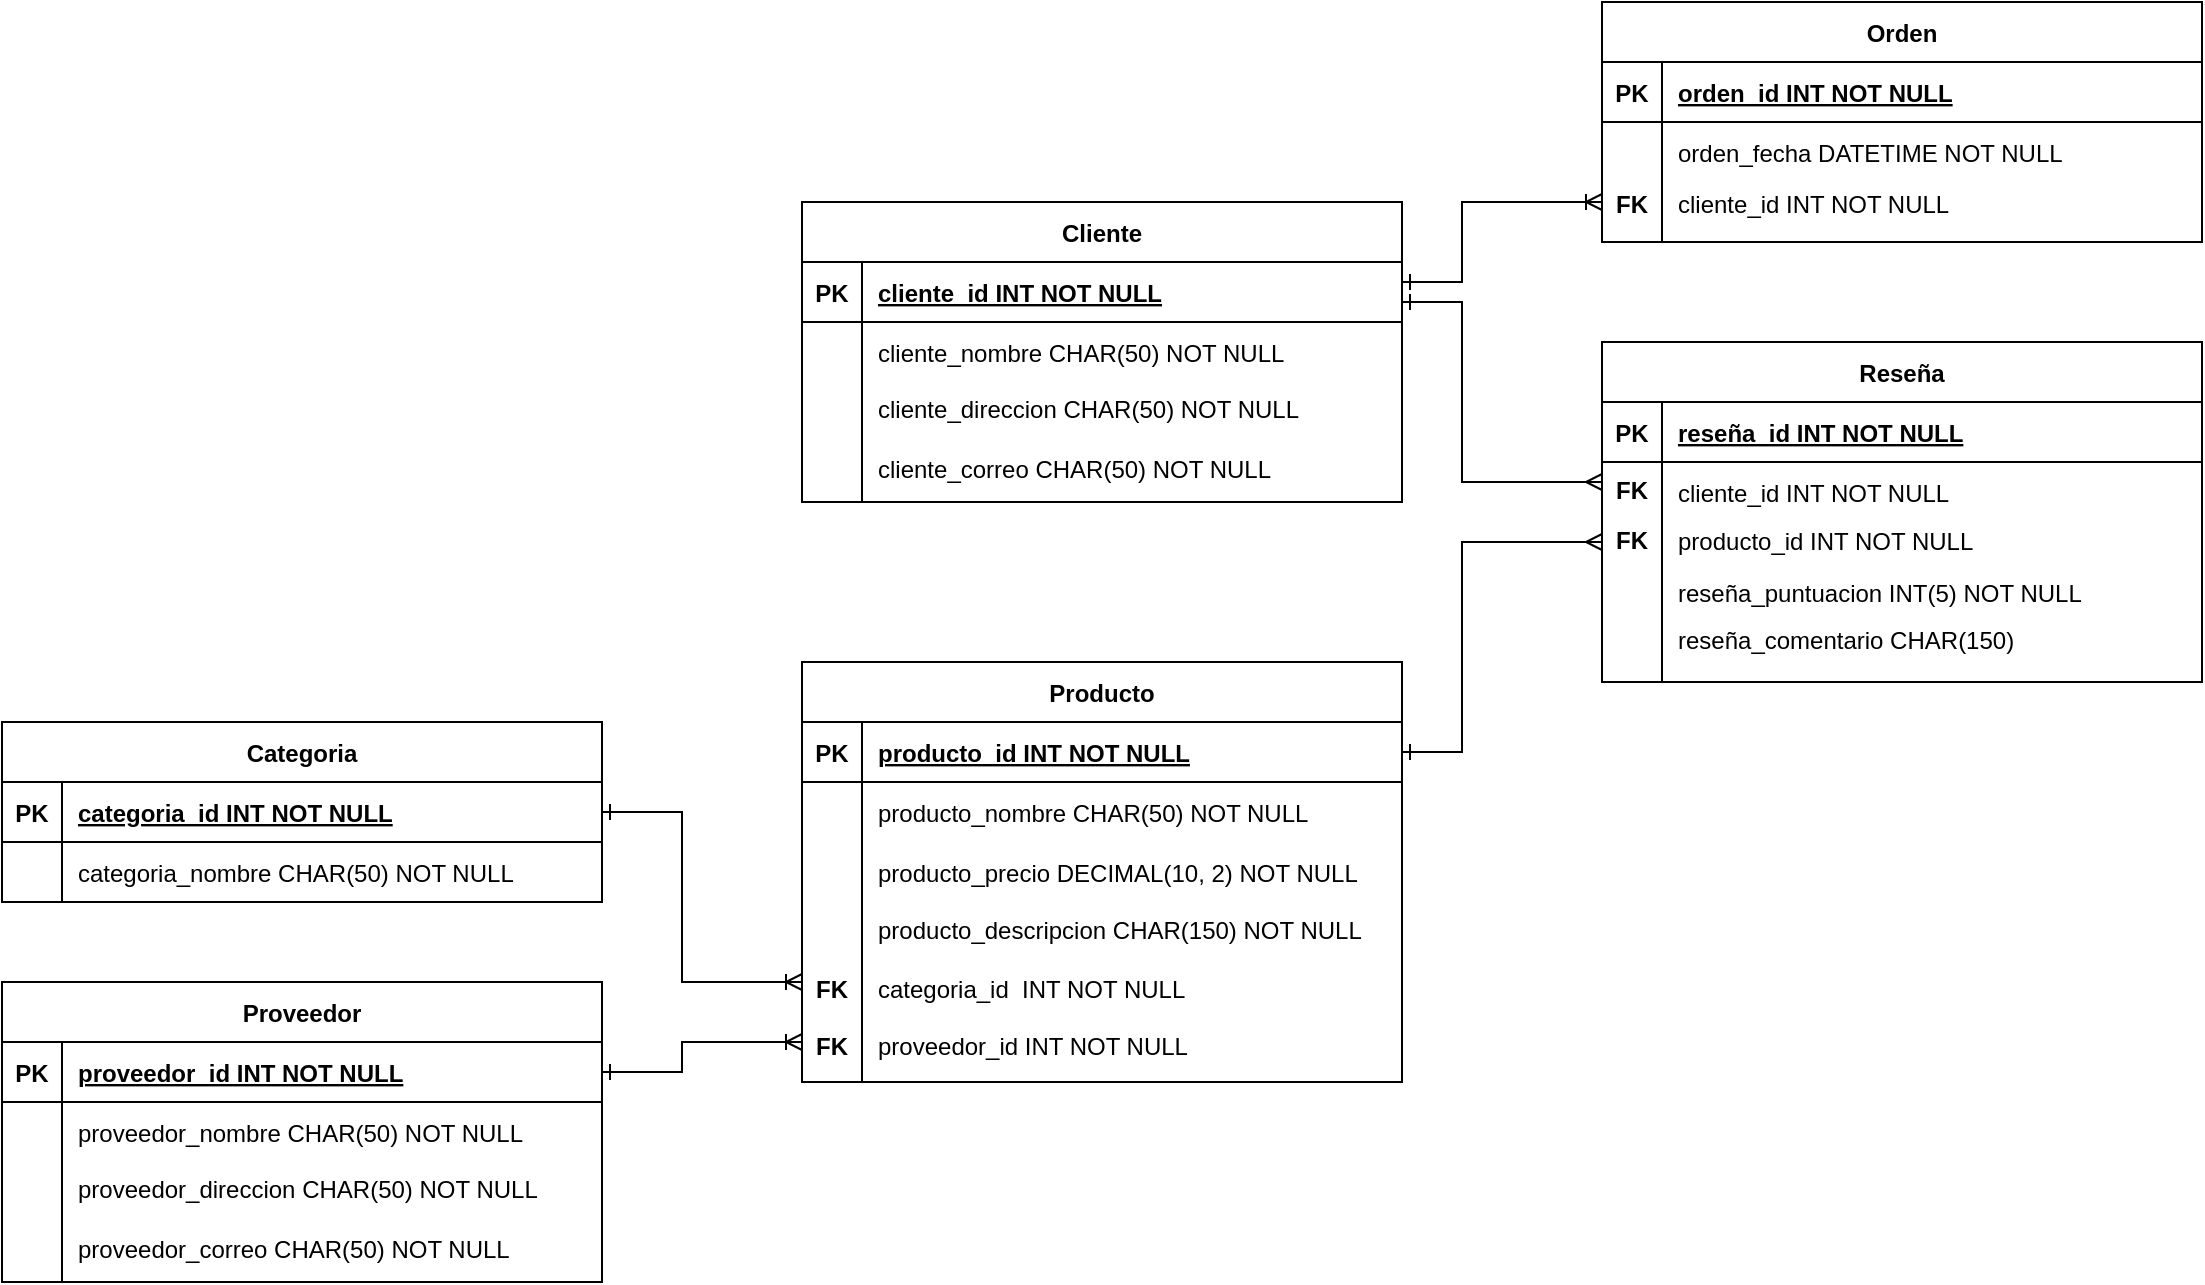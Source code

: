 <mxfile version="21.7.0" type="github">
  <diagram id="R2lEEEUBdFMjLlhIrx00" name="Page-1">
    <mxGraphModel dx="2097" dy="685" grid="1" gridSize="10" guides="1" tooltips="1" connect="1" arrows="1" fold="1" page="1" pageScale="1" pageWidth="850" pageHeight="1100" math="0" shadow="0" extFonts="Permanent Marker^https://fonts.googleapis.com/css?family=Permanent+Marker">
      <root>
        <mxCell id="0" />
        <mxCell id="1" parent="0" />
        <mxCell id="cHrUYpBulNLSOT23cqGJ-13" value="" style="group" vertex="1" connectable="0" parent="1">
          <mxGeometry x="70" y="180" width="300" height="150" as="geometry" />
        </mxCell>
        <mxCell id="C-vyLk0tnHw3VtMMgP7b-23" value="Cliente" style="shape=table;startSize=30;container=1;collapsible=1;childLayout=tableLayout;fixedRows=1;rowLines=0;fontStyle=1;align=center;resizeLast=1;" parent="cHrUYpBulNLSOT23cqGJ-13" vertex="1">
          <mxGeometry width="300" height="150" as="geometry">
            <mxRectangle x="120" y="120" width="80" height="30" as="alternateBounds" />
          </mxGeometry>
        </mxCell>
        <mxCell id="C-vyLk0tnHw3VtMMgP7b-24" value="" style="shape=partialRectangle;collapsible=0;dropTarget=0;pointerEvents=0;fillColor=none;points=[[0,0.5],[1,0.5]];portConstraint=eastwest;top=0;left=0;right=0;bottom=1;" parent="C-vyLk0tnHw3VtMMgP7b-23" vertex="1">
          <mxGeometry y="30" width="300" height="30" as="geometry" />
        </mxCell>
        <mxCell id="C-vyLk0tnHw3VtMMgP7b-25" value="PK" style="shape=partialRectangle;overflow=hidden;connectable=0;fillColor=none;top=0;left=0;bottom=0;right=0;fontStyle=1;" parent="C-vyLk0tnHw3VtMMgP7b-24" vertex="1">
          <mxGeometry width="30" height="30" as="geometry">
            <mxRectangle width="30" height="30" as="alternateBounds" />
          </mxGeometry>
        </mxCell>
        <mxCell id="C-vyLk0tnHw3VtMMgP7b-26" value="cliente_id INT NOT NULL " style="shape=partialRectangle;overflow=hidden;connectable=0;fillColor=none;top=0;left=0;bottom=0;right=0;align=left;spacingLeft=6;fontStyle=5;" parent="C-vyLk0tnHw3VtMMgP7b-24" vertex="1">
          <mxGeometry x="30" width="270" height="30" as="geometry">
            <mxRectangle width="270" height="30" as="alternateBounds" />
          </mxGeometry>
        </mxCell>
        <mxCell id="C-vyLk0tnHw3VtMMgP7b-27" value="" style="shape=partialRectangle;collapsible=0;dropTarget=0;pointerEvents=0;fillColor=none;points=[[0,0.5],[1,0.5]];portConstraint=eastwest;top=0;left=0;right=0;bottom=0;" parent="C-vyLk0tnHw3VtMMgP7b-23" vertex="1">
          <mxGeometry y="60" width="300" height="30" as="geometry" />
        </mxCell>
        <mxCell id="C-vyLk0tnHw3VtMMgP7b-28" value="" style="shape=partialRectangle;overflow=hidden;connectable=0;fillColor=none;top=0;left=0;bottom=0;right=0;" parent="C-vyLk0tnHw3VtMMgP7b-27" vertex="1">
          <mxGeometry width="30" height="30" as="geometry">
            <mxRectangle width="30" height="30" as="alternateBounds" />
          </mxGeometry>
        </mxCell>
        <mxCell id="C-vyLk0tnHw3VtMMgP7b-29" value="cliente_nombre CHAR(50) NOT NULL" style="shape=partialRectangle;overflow=hidden;connectable=0;fillColor=none;top=0;left=0;bottom=0;right=0;align=left;spacingLeft=6;container=1;" parent="C-vyLk0tnHw3VtMMgP7b-27" vertex="1">
          <mxGeometry x="30" width="270" height="30" as="geometry">
            <mxRectangle width="270" height="30" as="alternateBounds" />
          </mxGeometry>
        </mxCell>
        <mxCell id="cHrUYpBulNLSOT23cqGJ-4" style="shape=partialRectangle;collapsible=0;dropTarget=0;pointerEvents=0;fillColor=none;points=[[0,0.5],[1,0.5]];portConstraint=eastwest;top=0;left=0;right=0;bottom=0;" vertex="1" parent="C-vyLk0tnHw3VtMMgP7b-23">
          <mxGeometry y="90" width="300" height="30" as="geometry" />
        </mxCell>
        <mxCell id="cHrUYpBulNLSOT23cqGJ-5" style="shape=partialRectangle;overflow=hidden;connectable=0;fillColor=none;top=0;left=0;bottom=0;right=0;" vertex="1" parent="cHrUYpBulNLSOT23cqGJ-4">
          <mxGeometry width="30" height="30" as="geometry">
            <mxRectangle width="30" height="30" as="alternateBounds" />
          </mxGeometry>
        </mxCell>
        <mxCell id="cHrUYpBulNLSOT23cqGJ-6" style="shape=partialRectangle;overflow=hidden;connectable=0;fillColor=none;top=0;left=0;bottom=0;right=0;align=left;spacingLeft=6;" vertex="1" parent="cHrUYpBulNLSOT23cqGJ-4">
          <mxGeometry x="30" width="270" height="30" as="geometry">
            <mxRectangle width="270" height="30" as="alternateBounds" />
          </mxGeometry>
        </mxCell>
        <mxCell id="cHrUYpBulNLSOT23cqGJ-7" style="shape=partialRectangle;collapsible=0;dropTarget=0;pointerEvents=0;fillColor=none;points=[[0,0.5],[1,0.5]];portConstraint=eastwest;top=0;left=0;right=0;bottom=0;" vertex="1" parent="C-vyLk0tnHw3VtMMgP7b-23">
          <mxGeometry y="120" width="300" height="30" as="geometry" />
        </mxCell>
        <mxCell id="cHrUYpBulNLSOT23cqGJ-8" style="shape=partialRectangle;overflow=hidden;connectable=0;fillColor=none;top=0;left=0;bottom=0;right=0;" vertex="1" parent="cHrUYpBulNLSOT23cqGJ-7">
          <mxGeometry width="30" height="30" as="geometry">
            <mxRectangle width="30" height="30" as="alternateBounds" />
          </mxGeometry>
        </mxCell>
        <mxCell id="cHrUYpBulNLSOT23cqGJ-9" style="shape=partialRectangle;overflow=hidden;connectable=0;fillColor=none;top=0;left=0;bottom=0;right=0;align=left;spacingLeft=6;" vertex="1" parent="cHrUYpBulNLSOT23cqGJ-7">
          <mxGeometry x="30" width="270" height="30" as="geometry">
            <mxRectangle width="270" height="30" as="alternateBounds" />
          </mxGeometry>
        </mxCell>
        <mxCell id="cHrUYpBulNLSOT23cqGJ-1" value="cliente_direccion CHAR(50) NOT NULL" style="shape=partialRectangle;overflow=hidden;connectable=1;fillColor=none;top=0;left=0;bottom=0;right=0;align=left;spacingLeft=6;movable=1;resizable=1;rotatable=1;deletable=1;editable=1;locked=0;container=1;" vertex="1" parent="cHrUYpBulNLSOT23cqGJ-13">
          <mxGeometry x="30" y="90.002" width="270" height="26.471" as="geometry">
            <mxRectangle width="220" height="30" as="alternateBounds" />
          </mxGeometry>
        </mxCell>
        <mxCell id="cHrUYpBulNLSOT23cqGJ-2" value="cliente_correo CHAR(50) NOT NULL" style="shape=partialRectangle;overflow=hidden;connectable=0;fillColor=none;top=0;left=0;bottom=0;right=0;align=left;spacingLeft=6;container=1;" vertex="1" parent="cHrUYpBulNLSOT23cqGJ-13">
          <mxGeometry x="30" y="120.002" width="270" height="26.471" as="geometry">
            <mxRectangle width="220" height="30" as="alternateBounds" />
          </mxGeometry>
        </mxCell>
        <mxCell id="cHrUYpBulNLSOT23cqGJ-119" style="edgeStyle=orthogonalEdgeStyle;rounded=0;orthogonalLoop=1;jettySize=auto;html=1;endArrow=ERoneToMany;endFill=0;startArrow=ERone;startFill=0;" edge="1" parent="cHrUYpBulNLSOT23cqGJ-13" source="C-vyLk0tnHw3VtMMgP7b-24">
          <mxGeometry relative="1" as="geometry">
            <mxPoint x="400" as="targetPoint" />
            <Array as="points">
              <mxPoint x="330" y="40" />
              <mxPoint x="330" />
            </Array>
          </mxGeometry>
        </mxCell>
        <mxCell id="cHrUYpBulNLSOT23cqGJ-123" style="edgeStyle=orthogonalEdgeStyle;rounded=0;orthogonalLoop=1;jettySize=auto;html=1;endArrow=ERmany;endFill=0;startArrow=ERone;startFill=0;" edge="1" parent="cHrUYpBulNLSOT23cqGJ-13" source="C-vyLk0tnHw3VtMMgP7b-24">
          <mxGeometry relative="1" as="geometry">
            <mxPoint x="400" y="140" as="targetPoint" />
            <Array as="points">
              <mxPoint x="330" y="50" />
              <mxPoint x="330" y="140" />
              <mxPoint x="400" y="140" />
            </Array>
          </mxGeometry>
        </mxCell>
        <mxCell id="cHrUYpBulNLSOT23cqGJ-14" value="" style="group" vertex="1" connectable="0" parent="1">
          <mxGeometry x="70" y="410" width="300" height="210" as="geometry" />
        </mxCell>
        <mxCell id="cHrUYpBulNLSOT23cqGJ-15" value="Producto" style="shape=table;startSize=30;container=1;collapsible=1;childLayout=tableLayout;fixedRows=1;rowLines=0;fontStyle=1;align=center;resizeLast=1;" vertex="1" parent="cHrUYpBulNLSOT23cqGJ-14">
          <mxGeometry width="300" height="210" as="geometry">
            <mxRectangle x="120" y="120" width="80" height="30" as="alternateBounds" />
          </mxGeometry>
        </mxCell>
        <mxCell id="cHrUYpBulNLSOT23cqGJ-16" value="" style="shape=partialRectangle;collapsible=0;dropTarget=0;pointerEvents=0;fillColor=none;points=[[0,0.5],[1,0.5]];portConstraint=eastwest;top=0;left=0;right=0;bottom=1;" vertex="1" parent="cHrUYpBulNLSOT23cqGJ-15">
          <mxGeometry y="30" width="300" height="30" as="geometry" />
        </mxCell>
        <mxCell id="cHrUYpBulNLSOT23cqGJ-17" value="PK" style="shape=partialRectangle;overflow=hidden;connectable=0;fillColor=none;top=0;left=0;bottom=0;right=0;fontStyle=1;" vertex="1" parent="cHrUYpBulNLSOT23cqGJ-16">
          <mxGeometry width="30" height="30" as="geometry">
            <mxRectangle width="30" height="30" as="alternateBounds" />
          </mxGeometry>
        </mxCell>
        <mxCell id="cHrUYpBulNLSOT23cqGJ-18" value="producto_id INT NOT NULL " style="shape=partialRectangle;overflow=hidden;connectable=0;fillColor=none;top=0;left=0;bottom=0;right=0;align=left;spacingLeft=6;fontStyle=5;" vertex="1" parent="cHrUYpBulNLSOT23cqGJ-16">
          <mxGeometry x="30" width="270" height="30" as="geometry">
            <mxRectangle width="270" height="30" as="alternateBounds" />
          </mxGeometry>
        </mxCell>
        <mxCell id="cHrUYpBulNLSOT23cqGJ-19" value="" style="shape=partialRectangle;collapsible=0;dropTarget=0;pointerEvents=0;fillColor=none;points=[[0,0.5],[1,0.5]];portConstraint=eastwest;top=0;left=0;right=0;bottom=0;" vertex="1" parent="cHrUYpBulNLSOT23cqGJ-15">
          <mxGeometry y="60" width="300" height="30" as="geometry" />
        </mxCell>
        <mxCell id="cHrUYpBulNLSOT23cqGJ-20" value="" style="shape=partialRectangle;overflow=hidden;connectable=0;fillColor=none;top=0;left=0;bottom=0;right=0;" vertex="1" parent="cHrUYpBulNLSOT23cqGJ-19">
          <mxGeometry width="30" height="30" as="geometry">
            <mxRectangle width="30" height="30" as="alternateBounds" />
          </mxGeometry>
        </mxCell>
        <mxCell id="cHrUYpBulNLSOT23cqGJ-21" value="producto_nombre CHAR(50) NOT NULL" style="shape=partialRectangle;overflow=hidden;connectable=0;fillColor=none;top=0;left=0;bottom=0;right=0;align=left;spacingLeft=6;container=1;" vertex="1" parent="cHrUYpBulNLSOT23cqGJ-19">
          <mxGeometry x="30" width="270" height="30" as="geometry">
            <mxRectangle width="270" height="30" as="alternateBounds" />
          </mxGeometry>
        </mxCell>
        <mxCell id="cHrUYpBulNLSOT23cqGJ-22" style="shape=partialRectangle;collapsible=0;dropTarget=0;pointerEvents=0;fillColor=none;points=[[0,0.5],[1,0.5]];portConstraint=eastwest;top=0;left=0;right=0;bottom=0;" vertex="1" parent="cHrUYpBulNLSOT23cqGJ-15">
          <mxGeometry y="90" width="300" height="30" as="geometry" />
        </mxCell>
        <mxCell id="cHrUYpBulNLSOT23cqGJ-23" style="shape=partialRectangle;overflow=hidden;connectable=0;fillColor=none;top=0;left=0;bottom=0;right=0;" vertex="1" parent="cHrUYpBulNLSOT23cqGJ-22">
          <mxGeometry width="30" height="30" as="geometry">
            <mxRectangle width="30" height="30" as="alternateBounds" />
          </mxGeometry>
        </mxCell>
        <mxCell id="cHrUYpBulNLSOT23cqGJ-24" style="shape=partialRectangle;overflow=hidden;connectable=0;fillColor=none;top=0;left=0;bottom=0;right=0;align=left;spacingLeft=6;" vertex="1" parent="cHrUYpBulNLSOT23cqGJ-22">
          <mxGeometry x="30" width="270" height="30" as="geometry">
            <mxRectangle width="270" height="30" as="alternateBounds" />
          </mxGeometry>
        </mxCell>
        <mxCell id="cHrUYpBulNLSOT23cqGJ-25" style="shape=partialRectangle;collapsible=0;dropTarget=0;pointerEvents=0;fillColor=none;points=[[0,0.5],[1,0.5]];portConstraint=eastwest;top=0;left=0;right=0;bottom=0;" vertex="1" parent="cHrUYpBulNLSOT23cqGJ-15">
          <mxGeometry y="120" width="300" height="30" as="geometry" />
        </mxCell>
        <mxCell id="cHrUYpBulNLSOT23cqGJ-26" style="shape=partialRectangle;overflow=hidden;connectable=0;fillColor=none;top=0;left=0;bottom=0;right=0;" vertex="1" parent="cHrUYpBulNLSOT23cqGJ-25">
          <mxGeometry width="30" height="30" as="geometry">
            <mxRectangle width="30" height="30" as="alternateBounds" />
          </mxGeometry>
        </mxCell>
        <mxCell id="cHrUYpBulNLSOT23cqGJ-27" style="shape=partialRectangle;overflow=hidden;connectable=0;fillColor=none;top=0;left=0;bottom=0;right=0;align=left;spacingLeft=6;" vertex="1" parent="cHrUYpBulNLSOT23cqGJ-25">
          <mxGeometry x="30" width="270" height="30" as="geometry">
            <mxRectangle width="270" height="30" as="alternateBounds" />
          </mxGeometry>
        </mxCell>
        <mxCell id="cHrUYpBulNLSOT23cqGJ-28" style="shape=partialRectangle;collapsible=0;dropTarget=0;pointerEvents=0;fillColor=none;points=[[0,0.5],[1,0.5]];portConstraint=eastwest;top=0;left=0;right=0;bottom=0;" vertex="1" parent="cHrUYpBulNLSOT23cqGJ-15">
          <mxGeometry y="150" width="300" height="20" as="geometry" />
        </mxCell>
        <mxCell id="cHrUYpBulNLSOT23cqGJ-29" value="" style="shape=partialRectangle;overflow=hidden;connectable=0;fillColor=none;top=0;left=0;bottom=0;right=0;" vertex="1" parent="cHrUYpBulNLSOT23cqGJ-28">
          <mxGeometry width="30" height="20" as="geometry">
            <mxRectangle width="30" height="20" as="alternateBounds" />
          </mxGeometry>
        </mxCell>
        <mxCell id="cHrUYpBulNLSOT23cqGJ-30" value="" style="shape=partialRectangle;overflow=hidden;connectable=0;fillColor=none;top=0;left=0;bottom=0;right=0;align=left;spacingLeft=6;" vertex="1" parent="cHrUYpBulNLSOT23cqGJ-28">
          <mxGeometry x="30" width="270" height="20" as="geometry">
            <mxRectangle width="270" height="20" as="alternateBounds" />
          </mxGeometry>
        </mxCell>
        <mxCell id="cHrUYpBulNLSOT23cqGJ-33" style="shape=partialRectangle;collapsible=0;dropTarget=0;pointerEvents=0;fillColor=none;points=[[0,0.5],[1,0.5]];portConstraint=eastwest;top=0;left=0;right=0;bottom=0;" vertex="1" parent="cHrUYpBulNLSOT23cqGJ-15">
          <mxGeometry y="170" width="300" height="20" as="geometry" />
        </mxCell>
        <mxCell id="cHrUYpBulNLSOT23cqGJ-34" style="shape=partialRectangle;overflow=hidden;connectable=0;fillColor=none;top=0;left=0;bottom=0;right=0;" vertex="1" parent="cHrUYpBulNLSOT23cqGJ-33">
          <mxGeometry width="30" height="20" as="geometry">
            <mxRectangle width="30" height="20" as="alternateBounds" />
          </mxGeometry>
        </mxCell>
        <mxCell id="cHrUYpBulNLSOT23cqGJ-35" style="shape=partialRectangle;overflow=hidden;connectable=0;fillColor=none;top=0;left=0;bottom=0;right=0;align=left;spacingLeft=6;" vertex="1" parent="cHrUYpBulNLSOT23cqGJ-33">
          <mxGeometry x="30" width="270" height="20" as="geometry">
            <mxRectangle width="270" height="20" as="alternateBounds" />
          </mxGeometry>
        </mxCell>
        <mxCell id="cHrUYpBulNLSOT23cqGJ-37" style="shape=partialRectangle;collapsible=0;dropTarget=0;pointerEvents=0;fillColor=none;points=[[0,0.5],[1,0.5]];portConstraint=eastwest;top=0;left=0;right=0;bottom=0;" vertex="1" parent="cHrUYpBulNLSOT23cqGJ-15">
          <mxGeometry y="190" width="300" height="20" as="geometry" />
        </mxCell>
        <mxCell id="cHrUYpBulNLSOT23cqGJ-38" style="shape=partialRectangle;overflow=hidden;connectable=0;fillColor=none;top=0;left=0;bottom=0;right=0;" vertex="1" parent="cHrUYpBulNLSOT23cqGJ-37">
          <mxGeometry width="30" height="20" as="geometry">
            <mxRectangle width="30" height="20" as="alternateBounds" />
          </mxGeometry>
        </mxCell>
        <mxCell id="cHrUYpBulNLSOT23cqGJ-39" style="shape=partialRectangle;overflow=hidden;connectable=0;fillColor=none;top=0;left=0;bottom=0;right=0;align=left;spacingLeft=6;" vertex="1" parent="cHrUYpBulNLSOT23cqGJ-37">
          <mxGeometry x="30" width="270" height="20" as="geometry">
            <mxRectangle width="270" height="20" as="alternateBounds" />
          </mxGeometry>
        </mxCell>
        <mxCell id="cHrUYpBulNLSOT23cqGJ-31" value="producto_precio DECIMAL(10, 2) NOT NULL" style="shape=partialRectangle;overflow=hidden;connectable=1;fillColor=none;top=0;left=0;bottom=0;right=0;align=left;spacingLeft=6;movable=1;resizable=1;rotatable=1;deletable=1;editable=1;locked=0;container=1;" vertex="1" parent="cHrUYpBulNLSOT23cqGJ-14">
          <mxGeometry x="30" y="90.679" width="270" height="28.636" as="geometry">
            <mxRectangle width="220" height="30" as="alternateBounds" />
          </mxGeometry>
        </mxCell>
        <mxCell id="cHrUYpBulNLSOT23cqGJ-32" value="producto_descripcion CHAR(150) NOT NULL" style="shape=partialRectangle;overflow=hidden;connectable=0;fillColor=none;top=0;left=0;bottom=0;right=0;align=left;spacingLeft=6;container=1;" vertex="1" parent="cHrUYpBulNLSOT23cqGJ-14">
          <mxGeometry x="30" y="119.315" width="270" height="28.636" as="geometry">
            <mxRectangle width="220" height="30" as="alternateBounds" />
          </mxGeometry>
        </mxCell>
        <mxCell id="cHrUYpBulNLSOT23cqGJ-40" value="proveedor_id INT NOT NULL" style="shape=partialRectangle;overflow=hidden;connectable=0;fillColor=none;top=0;left=0;bottom=0;right=0;align=left;spacingLeft=6;container=1;" vertex="1" parent="cHrUYpBulNLSOT23cqGJ-14">
          <mxGeometry x="30" y="177.95" width="270" height="26.82" as="geometry">
            <mxRectangle width="220" height="30" as="alternateBounds" />
          </mxGeometry>
        </mxCell>
        <mxCell id="cHrUYpBulNLSOT23cqGJ-36" value="categoria_id  INT NOT NULL" style="shape=partialRectangle;overflow=hidden;connectable=0;fillColor=none;top=0;left=0;bottom=0;right=0;align=left;spacingLeft=6;container=1;" vertex="1" parent="cHrUYpBulNLSOT23cqGJ-14">
          <mxGeometry x="30" y="147.95" width="270" height="30" as="geometry">
            <mxRectangle width="220" height="30" as="alternateBounds" />
          </mxGeometry>
        </mxCell>
        <mxCell id="cHrUYpBulNLSOT23cqGJ-41" value="FK" style="shape=partialRectangle;overflow=hidden;connectable=0;fillColor=none;top=0;left=0;bottom=0;right=0;fontStyle=1;" vertex="1" parent="cHrUYpBulNLSOT23cqGJ-14">
          <mxGeometry y="147.95" width="30" height="30" as="geometry">
            <mxRectangle width="30" height="30" as="alternateBounds" />
          </mxGeometry>
        </mxCell>
        <mxCell id="cHrUYpBulNLSOT23cqGJ-42" value="FK" style="shape=partialRectangle;overflow=hidden;connectable=0;fillColor=none;top=0;left=0;bottom=0;right=0;fontStyle=1;" vertex="1" parent="cHrUYpBulNLSOT23cqGJ-14">
          <mxGeometry y="173.98" width="30" height="34.77" as="geometry">
            <mxRectangle width="30" height="30" as="alternateBounds" />
          </mxGeometry>
        </mxCell>
        <mxCell id="cHrUYpBulNLSOT23cqGJ-125" style="edgeStyle=orthogonalEdgeStyle;rounded=0;orthogonalLoop=1;jettySize=auto;html=1;endArrow=ERmany;endFill=0;startArrow=ERone;startFill=0;" edge="1" parent="cHrUYpBulNLSOT23cqGJ-14" source="cHrUYpBulNLSOT23cqGJ-16">
          <mxGeometry relative="1" as="geometry">
            <mxPoint x="400" y="-60" as="targetPoint" />
            <Array as="points">
              <mxPoint x="330" y="45" />
              <mxPoint x="330" y="-60" />
            </Array>
          </mxGeometry>
        </mxCell>
        <mxCell id="cHrUYpBulNLSOT23cqGJ-43" value="" style="group" vertex="1" connectable="0" parent="1">
          <mxGeometry x="470" y="80" width="300" height="120" as="geometry" />
        </mxCell>
        <mxCell id="cHrUYpBulNLSOT23cqGJ-44" value="Orden" style="shape=table;startSize=30;container=1;collapsible=1;childLayout=tableLayout;fixedRows=1;rowLines=0;fontStyle=1;align=center;resizeLast=1;" vertex="1" parent="cHrUYpBulNLSOT23cqGJ-43">
          <mxGeometry width="300" height="120" as="geometry">
            <mxRectangle x="120" y="120" width="80" height="30" as="alternateBounds" />
          </mxGeometry>
        </mxCell>
        <mxCell id="cHrUYpBulNLSOT23cqGJ-45" value="" style="shape=partialRectangle;collapsible=0;dropTarget=0;pointerEvents=0;fillColor=none;points=[[0,0.5],[1,0.5]];portConstraint=eastwest;top=0;left=0;right=0;bottom=1;" vertex="1" parent="cHrUYpBulNLSOT23cqGJ-44">
          <mxGeometry y="30" width="300" height="30" as="geometry" />
        </mxCell>
        <mxCell id="cHrUYpBulNLSOT23cqGJ-46" value="PK" style="shape=partialRectangle;overflow=hidden;connectable=0;fillColor=none;top=0;left=0;bottom=0;right=0;fontStyle=1;" vertex="1" parent="cHrUYpBulNLSOT23cqGJ-45">
          <mxGeometry width="30" height="30" as="geometry">
            <mxRectangle width="30" height="30" as="alternateBounds" />
          </mxGeometry>
        </mxCell>
        <mxCell id="cHrUYpBulNLSOT23cqGJ-47" value="orden_id INT NOT NULL " style="shape=partialRectangle;overflow=hidden;connectable=0;fillColor=none;top=0;left=0;bottom=0;right=0;align=left;spacingLeft=6;fontStyle=5;" vertex="1" parent="cHrUYpBulNLSOT23cqGJ-45">
          <mxGeometry x="30" width="270" height="30" as="geometry">
            <mxRectangle width="270" height="30" as="alternateBounds" />
          </mxGeometry>
        </mxCell>
        <mxCell id="cHrUYpBulNLSOT23cqGJ-48" value="" style="shape=partialRectangle;collapsible=0;dropTarget=0;pointerEvents=0;fillColor=none;points=[[0,0.5],[1,0.5]];portConstraint=eastwest;top=0;left=0;right=0;bottom=0;" vertex="1" parent="cHrUYpBulNLSOT23cqGJ-44">
          <mxGeometry y="60" width="300" height="30" as="geometry" />
        </mxCell>
        <mxCell id="cHrUYpBulNLSOT23cqGJ-49" value="" style="shape=partialRectangle;overflow=hidden;connectable=0;fillColor=none;top=0;left=0;bottom=0;right=0;" vertex="1" parent="cHrUYpBulNLSOT23cqGJ-48">
          <mxGeometry width="30" height="30" as="geometry">
            <mxRectangle width="30" height="30" as="alternateBounds" />
          </mxGeometry>
        </mxCell>
        <mxCell id="cHrUYpBulNLSOT23cqGJ-50" value="orden_fecha DATETIME NOT NULL" style="shape=partialRectangle;overflow=hidden;connectable=0;fillColor=none;top=0;left=0;bottom=0;right=0;align=left;spacingLeft=6;container=1;" vertex="1" parent="cHrUYpBulNLSOT23cqGJ-48">
          <mxGeometry x="30" width="270" height="30" as="geometry">
            <mxRectangle width="270" height="30" as="alternateBounds" />
          </mxGeometry>
        </mxCell>
        <mxCell id="cHrUYpBulNLSOT23cqGJ-51" style="shape=partialRectangle;collapsible=0;dropTarget=0;pointerEvents=0;fillColor=none;points=[[0,0.5],[1,0.5]];portConstraint=eastwest;top=0;left=0;right=0;bottom=0;" vertex="1" parent="cHrUYpBulNLSOT23cqGJ-44">
          <mxGeometry y="90" width="300" height="30" as="geometry" />
        </mxCell>
        <mxCell id="cHrUYpBulNLSOT23cqGJ-52" style="shape=partialRectangle;overflow=hidden;connectable=0;fillColor=none;top=0;left=0;bottom=0;right=0;" vertex="1" parent="cHrUYpBulNLSOT23cqGJ-51">
          <mxGeometry width="30" height="30" as="geometry">
            <mxRectangle width="30" height="30" as="alternateBounds" />
          </mxGeometry>
        </mxCell>
        <mxCell id="cHrUYpBulNLSOT23cqGJ-53" style="shape=partialRectangle;overflow=hidden;connectable=0;fillColor=none;top=0;left=0;bottom=0;right=0;align=left;spacingLeft=6;" vertex="1" parent="cHrUYpBulNLSOT23cqGJ-51">
          <mxGeometry x="30" width="270" height="30" as="geometry">
            <mxRectangle width="270" height="30" as="alternateBounds" />
          </mxGeometry>
        </mxCell>
        <mxCell id="cHrUYpBulNLSOT23cqGJ-57" value="cliente_id INT NOT NULL" style="shape=partialRectangle;overflow=hidden;connectable=1;fillColor=none;top=0;left=0;bottom=0;right=0;align=left;spacingLeft=6;movable=1;resizable=1;rotatable=1;deletable=1;editable=1;locked=0;container=1;" vertex="1" parent="cHrUYpBulNLSOT23cqGJ-43">
          <mxGeometry x="30" y="90.001" width="270" height="21.176" as="geometry">
            <mxRectangle width="220" height="30" as="alternateBounds" />
          </mxGeometry>
        </mxCell>
        <mxCell id="cHrUYpBulNLSOT23cqGJ-59" value="FK" style="shape=partialRectangle;overflow=hidden;connectable=0;fillColor=none;top=0;left=0;bottom=0;right=0;fontStyle=1;" vertex="1" parent="cHrUYpBulNLSOT23cqGJ-43">
          <mxGeometry y="85.59" width="30" height="30" as="geometry">
            <mxRectangle width="30" height="30" as="alternateBounds" />
          </mxGeometry>
        </mxCell>
        <mxCell id="cHrUYpBulNLSOT23cqGJ-60" value="" style="group" vertex="1" connectable="0" parent="1">
          <mxGeometry x="-330" y="440" width="300" height="90" as="geometry" />
        </mxCell>
        <mxCell id="cHrUYpBulNLSOT23cqGJ-121" style="edgeStyle=orthogonalEdgeStyle;rounded=0;orthogonalLoop=1;jettySize=auto;html=1;endArrow=ERoneToMany;endFill=0;startArrow=ERone;startFill=0;" edge="1" parent="cHrUYpBulNLSOT23cqGJ-60" source="cHrUYpBulNLSOT23cqGJ-61">
          <mxGeometry relative="1" as="geometry">
            <mxPoint x="400" y="130" as="targetPoint" />
            <Array as="points">
              <mxPoint x="340" y="45" />
              <mxPoint x="340" y="130" />
            </Array>
          </mxGeometry>
        </mxCell>
        <mxCell id="cHrUYpBulNLSOT23cqGJ-61" value="Categoria" style="shape=table;startSize=30;container=1;collapsible=1;childLayout=tableLayout;fixedRows=1;rowLines=0;fontStyle=1;align=center;resizeLast=1;" vertex="1" parent="cHrUYpBulNLSOT23cqGJ-60">
          <mxGeometry width="300" height="90" as="geometry">
            <mxRectangle x="120" y="120" width="80" height="30" as="alternateBounds" />
          </mxGeometry>
        </mxCell>
        <mxCell id="cHrUYpBulNLSOT23cqGJ-62" value="" style="shape=partialRectangle;collapsible=0;dropTarget=0;pointerEvents=0;fillColor=none;points=[[0,0.5],[1,0.5]];portConstraint=eastwest;top=0;left=0;right=0;bottom=1;" vertex="1" parent="cHrUYpBulNLSOT23cqGJ-61">
          <mxGeometry y="30" width="300" height="30" as="geometry" />
        </mxCell>
        <mxCell id="cHrUYpBulNLSOT23cqGJ-63" value="PK" style="shape=partialRectangle;overflow=hidden;connectable=0;fillColor=none;top=0;left=0;bottom=0;right=0;fontStyle=1;" vertex="1" parent="cHrUYpBulNLSOT23cqGJ-62">
          <mxGeometry width="30" height="30" as="geometry">
            <mxRectangle width="30" height="30" as="alternateBounds" />
          </mxGeometry>
        </mxCell>
        <mxCell id="cHrUYpBulNLSOT23cqGJ-64" value="categoria_id INT NOT NULL " style="shape=partialRectangle;overflow=hidden;connectable=0;fillColor=none;top=0;left=0;bottom=0;right=0;align=left;spacingLeft=6;fontStyle=5;" vertex="1" parent="cHrUYpBulNLSOT23cqGJ-62">
          <mxGeometry x="30" width="270" height="30" as="geometry">
            <mxRectangle width="270" height="30" as="alternateBounds" />
          </mxGeometry>
        </mxCell>
        <mxCell id="cHrUYpBulNLSOT23cqGJ-65" value="" style="shape=partialRectangle;collapsible=0;dropTarget=0;pointerEvents=0;fillColor=none;points=[[0,0.5],[1,0.5]];portConstraint=eastwest;top=0;left=0;right=0;bottom=0;" vertex="1" parent="cHrUYpBulNLSOT23cqGJ-61">
          <mxGeometry y="60" width="300" height="30" as="geometry" />
        </mxCell>
        <mxCell id="cHrUYpBulNLSOT23cqGJ-66" value="" style="shape=partialRectangle;overflow=hidden;connectable=0;fillColor=none;top=0;left=0;bottom=0;right=0;" vertex="1" parent="cHrUYpBulNLSOT23cqGJ-65">
          <mxGeometry width="30" height="30" as="geometry">
            <mxRectangle width="30" height="30" as="alternateBounds" />
          </mxGeometry>
        </mxCell>
        <mxCell id="cHrUYpBulNLSOT23cqGJ-67" value="categoria_nombre CHAR(50) NOT NULL" style="shape=partialRectangle;overflow=hidden;connectable=0;fillColor=none;top=0;left=0;bottom=0;right=0;align=left;spacingLeft=6;container=1;" vertex="1" parent="cHrUYpBulNLSOT23cqGJ-65">
          <mxGeometry x="30" width="270" height="30" as="geometry">
            <mxRectangle width="270" height="30" as="alternateBounds" />
          </mxGeometry>
        </mxCell>
        <mxCell id="cHrUYpBulNLSOT23cqGJ-73" value="" style="group" vertex="1" connectable="0" parent="1">
          <mxGeometry x="-330" y="570" width="300" height="150" as="geometry" />
        </mxCell>
        <mxCell id="cHrUYpBulNLSOT23cqGJ-74" value="Proveedor" style="shape=table;startSize=30;container=1;collapsible=1;childLayout=tableLayout;fixedRows=1;rowLines=0;fontStyle=1;align=center;resizeLast=1;" vertex="1" parent="cHrUYpBulNLSOT23cqGJ-73">
          <mxGeometry width="300" height="150" as="geometry">
            <mxRectangle x="120" y="120" width="80" height="30" as="alternateBounds" />
          </mxGeometry>
        </mxCell>
        <mxCell id="cHrUYpBulNLSOT23cqGJ-75" value="" style="shape=partialRectangle;collapsible=0;dropTarget=0;pointerEvents=0;fillColor=none;points=[[0,0.5],[1,0.5]];portConstraint=eastwest;top=0;left=0;right=0;bottom=1;" vertex="1" parent="cHrUYpBulNLSOT23cqGJ-74">
          <mxGeometry y="30" width="300" height="30" as="geometry" />
        </mxCell>
        <mxCell id="cHrUYpBulNLSOT23cqGJ-76" value="PK" style="shape=partialRectangle;overflow=hidden;connectable=0;fillColor=none;top=0;left=0;bottom=0;right=0;fontStyle=1;" vertex="1" parent="cHrUYpBulNLSOT23cqGJ-75">
          <mxGeometry width="30" height="30" as="geometry">
            <mxRectangle width="30" height="30" as="alternateBounds" />
          </mxGeometry>
        </mxCell>
        <mxCell id="cHrUYpBulNLSOT23cqGJ-77" value="proveedor_id INT NOT NULL " style="shape=partialRectangle;overflow=hidden;connectable=0;fillColor=none;top=0;left=0;bottom=0;right=0;align=left;spacingLeft=6;fontStyle=5;" vertex="1" parent="cHrUYpBulNLSOT23cqGJ-75">
          <mxGeometry x="30" width="270" height="30" as="geometry">
            <mxRectangle width="270" height="30" as="alternateBounds" />
          </mxGeometry>
        </mxCell>
        <mxCell id="cHrUYpBulNLSOT23cqGJ-78" value="" style="shape=partialRectangle;collapsible=0;dropTarget=0;pointerEvents=0;fillColor=none;points=[[0,0.5],[1,0.5]];portConstraint=eastwest;top=0;left=0;right=0;bottom=0;" vertex="1" parent="cHrUYpBulNLSOT23cqGJ-74">
          <mxGeometry y="60" width="300" height="30" as="geometry" />
        </mxCell>
        <mxCell id="cHrUYpBulNLSOT23cqGJ-79" value="" style="shape=partialRectangle;overflow=hidden;connectable=0;fillColor=none;top=0;left=0;bottom=0;right=0;" vertex="1" parent="cHrUYpBulNLSOT23cqGJ-78">
          <mxGeometry width="30" height="30" as="geometry">
            <mxRectangle width="30" height="30" as="alternateBounds" />
          </mxGeometry>
        </mxCell>
        <mxCell id="cHrUYpBulNLSOT23cqGJ-80" value="proveedor_nombre CHAR(50) NOT NULL" style="shape=partialRectangle;overflow=hidden;connectable=0;fillColor=none;top=0;left=0;bottom=0;right=0;align=left;spacingLeft=6;container=1;" vertex="1" parent="cHrUYpBulNLSOT23cqGJ-78">
          <mxGeometry x="30" width="270" height="30" as="geometry">
            <mxRectangle width="270" height="30" as="alternateBounds" />
          </mxGeometry>
        </mxCell>
        <mxCell id="cHrUYpBulNLSOT23cqGJ-81" style="shape=partialRectangle;collapsible=0;dropTarget=0;pointerEvents=0;fillColor=none;points=[[0,0.5],[1,0.5]];portConstraint=eastwest;top=0;left=0;right=0;bottom=0;" vertex="1" parent="cHrUYpBulNLSOT23cqGJ-74">
          <mxGeometry y="90" width="300" height="30" as="geometry" />
        </mxCell>
        <mxCell id="cHrUYpBulNLSOT23cqGJ-82" style="shape=partialRectangle;overflow=hidden;connectable=0;fillColor=none;top=0;left=0;bottom=0;right=0;" vertex="1" parent="cHrUYpBulNLSOT23cqGJ-81">
          <mxGeometry width="30" height="30" as="geometry">
            <mxRectangle width="30" height="30" as="alternateBounds" />
          </mxGeometry>
        </mxCell>
        <mxCell id="cHrUYpBulNLSOT23cqGJ-83" style="shape=partialRectangle;overflow=hidden;connectable=0;fillColor=none;top=0;left=0;bottom=0;right=0;align=left;spacingLeft=6;" vertex="1" parent="cHrUYpBulNLSOT23cqGJ-81">
          <mxGeometry x="30" width="270" height="30" as="geometry">
            <mxRectangle width="270" height="30" as="alternateBounds" />
          </mxGeometry>
        </mxCell>
        <mxCell id="cHrUYpBulNLSOT23cqGJ-84" style="shape=partialRectangle;collapsible=0;dropTarget=0;pointerEvents=0;fillColor=none;points=[[0,0.5],[1,0.5]];portConstraint=eastwest;top=0;left=0;right=0;bottom=0;" vertex="1" parent="cHrUYpBulNLSOT23cqGJ-74">
          <mxGeometry y="120" width="300" height="30" as="geometry" />
        </mxCell>
        <mxCell id="cHrUYpBulNLSOT23cqGJ-85" style="shape=partialRectangle;overflow=hidden;connectable=0;fillColor=none;top=0;left=0;bottom=0;right=0;" vertex="1" parent="cHrUYpBulNLSOT23cqGJ-84">
          <mxGeometry width="30" height="30" as="geometry">
            <mxRectangle width="30" height="30" as="alternateBounds" />
          </mxGeometry>
        </mxCell>
        <mxCell id="cHrUYpBulNLSOT23cqGJ-86" style="shape=partialRectangle;overflow=hidden;connectable=0;fillColor=none;top=0;left=0;bottom=0;right=0;align=left;spacingLeft=6;" vertex="1" parent="cHrUYpBulNLSOT23cqGJ-84">
          <mxGeometry x="30" width="270" height="30" as="geometry">
            <mxRectangle width="270" height="30" as="alternateBounds" />
          </mxGeometry>
        </mxCell>
        <mxCell id="cHrUYpBulNLSOT23cqGJ-87" value="proveedor_direccion CHAR(50) NOT NULL" style="shape=partialRectangle;overflow=hidden;connectable=1;fillColor=none;top=0;left=0;bottom=0;right=0;align=left;spacingLeft=6;movable=1;resizable=1;rotatable=1;deletable=1;editable=1;locked=0;container=1;" vertex="1" parent="cHrUYpBulNLSOT23cqGJ-73">
          <mxGeometry x="30" y="90.002" width="270" height="26.471" as="geometry">
            <mxRectangle width="220" height="30" as="alternateBounds" />
          </mxGeometry>
        </mxCell>
        <mxCell id="cHrUYpBulNLSOT23cqGJ-88" value="proveedor_correo CHAR(50) NOT NULL" style="shape=partialRectangle;overflow=hidden;connectable=0;fillColor=none;top=0;left=0;bottom=0;right=0;align=left;spacingLeft=6;container=1;" vertex="1" parent="cHrUYpBulNLSOT23cqGJ-73">
          <mxGeometry x="30" y="120.002" width="270" height="26.471" as="geometry">
            <mxRectangle width="220" height="30" as="alternateBounds" />
          </mxGeometry>
        </mxCell>
        <mxCell id="cHrUYpBulNLSOT23cqGJ-122" style="edgeStyle=orthogonalEdgeStyle;rounded=0;orthogonalLoop=1;jettySize=auto;html=1;endArrow=ERoneToMany;endFill=0;startArrow=ERone;startFill=0;" edge="1" parent="cHrUYpBulNLSOT23cqGJ-73" source="cHrUYpBulNLSOT23cqGJ-75">
          <mxGeometry relative="1" as="geometry">
            <mxPoint x="400" y="30" as="targetPoint" />
            <Array as="points">
              <mxPoint x="340" y="45" />
              <mxPoint x="340" y="30" />
            </Array>
          </mxGeometry>
        </mxCell>
        <mxCell id="cHrUYpBulNLSOT23cqGJ-89" value="" style="group" vertex="1" connectable="0" parent="1">
          <mxGeometry x="470" y="250" width="300" height="170" as="geometry" />
        </mxCell>
        <mxCell id="cHrUYpBulNLSOT23cqGJ-90" value="Reseña" style="shape=table;startSize=30;container=1;collapsible=1;childLayout=tableLayout;fixedRows=1;rowLines=0;fontStyle=1;align=center;resizeLast=1;" vertex="1" parent="cHrUYpBulNLSOT23cqGJ-89">
          <mxGeometry width="300" height="170" as="geometry">
            <mxRectangle x="120" y="120" width="80" height="30" as="alternateBounds" />
          </mxGeometry>
        </mxCell>
        <mxCell id="cHrUYpBulNLSOT23cqGJ-91" value="" style="shape=partialRectangle;collapsible=0;dropTarget=0;pointerEvents=0;fillColor=none;points=[[0,0.5],[1,0.5]];portConstraint=eastwest;top=0;left=0;right=0;bottom=1;" vertex="1" parent="cHrUYpBulNLSOT23cqGJ-90">
          <mxGeometry y="30" width="300" height="30" as="geometry" />
        </mxCell>
        <mxCell id="cHrUYpBulNLSOT23cqGJ-92" value="PK" style="shape=partialRectangle;overflow=hidden;connectable=0;fillColor=none;top=0;left=0;bottom=0;right=0;fontStyle=1;" vertex="1" parent="cHrUYpBulNLSOT23cqGJ-91">
          <mxGeometry width="30" height="30" as="geometry">
            <mxRectangle width="30" height="30" as="alternateBounds" />
          </mxGeometry>
        </mxCell>
        <mxCell id="cHrUYpBulNLSOT23cqGJ-93" value="reseña_id INT NOT NULL " style="shape=partialRectangle;overflow=hidden;connectable=0;fillColor=none;top=0;left=0;bottom=0;right=0;align=left;spacingLeft=6;fontStyle=5;" vertex="1" parent="cHrUYpBulNLSOT23cqGJ-91">
          <mxGeometry x="30" width="270" height="30" as="geometry">
            <mxRectangle width="270" height="30" as="alternateBounds" />
          </mxGeometry>
        </mxCell>
        <mxCell id="cHrUYpBulNLSOT23cqGJ-94" value="" style="shape=partialRectangle;collapsible=0;dropTarget=0;pointerEvents=0;fillColor=none;points=[[0,0.5],[1,0.5]];portConstraint=eastwest;top=0;left=0;right=0;bottom=0;" vertex="1" parent="cHrUYpBulNLSOT23cqGJ-90">
          <mxGeometry y="60" width="300" height="30" as="geometry" />
        </mxCell>
        <mxCell id="cHrUYpBulNLSOT23cqGJ-95" value="" style="shape=partialRectangle;overflow=hidden;connectable=0;fillColor=none;top=0;left=0;bottom=0;right=0;" vertex="1" parent="cHrUYpBulNLSOT23cqGJ-94">
          <mxGeometry width="30" height="30" as="geometry">
            <mxRectangle width="30" height="30" as="alternateBounds" />
          </mxGeometry>
        </mxCell>
        <mxCell id="cHrUYpBulNLSOT23cqGJ-96" value="cliente_id INT NOT NULL" style="shape=partialRectangle;overflow=hidden;connectable=0;fillColor=none;top=0;left=0;bottom=0;right=0;align=left;spacingLeft=6;container=1;" vertex="1" parent="cHrUYpBulNLSOT23cqGJ-94">
          <mxGeometry x="30" width="270" height="30" as="geometry">
            <mxRectangle width="270" height="30" as="alternateBounds" />
          </mxGeometry>
        </mxCell>
        <mxCell id="cHrUYpBulNLSOT23cqGJ-97" style="shape=partialRectangle;collapsible=0;dropTarget=0;pointerEvents=0;fillColor=none;points=[[0,0.5],[1,0.5]];portConstraint=eastwest;top=0;left=0;right=0;bottom=0;" vertex="1" parent="cHrUYpBulNLSOT23cqGJ-90">
          <mxGeometry y="90" width="300" height="30" as="geometry" />
        </mxCell>
        <mxCell id="cHrUYpBulNLSOT23cqGJ-98" style="shape=partialRectangle;overflow=hidden;connectable=0;fillColor=none;top=0;left=0;bottom=0;right=0;" vertex="1" parent="cHrUYpBulNLSOT23cqGJ-97">
          <mxGeometry width="30" height="30" as="geometry">
            <mxRectangle width="30" height="30" as="alternateBounds" />
          </mxGeometry>
        </mxCell>
        <mxCell id="cHrUYpBulNLSOT23cqGJ-99" style="shape=partialRectangle;overflow=hidden;connectable=0;fillColor=none;top=0;left=0;bottom=0;right=0;align=left;spacingLeft=6;" vertex="1" parent="cHrUYpBulNLSOT23cqGJ-97">
          <mxGeometry x="30" width="270" height="30" as="geometry">
            <mxRectangle width="270" height="30" as="alternateBounds" />
          </mxGeometry>
        </mxCell>
        <mxCell id="cHrUYpBulNLSOT23cqGJ-100" style="shape=partialRectangle;collapsible=0;dropTarget=0;pointerEvents=0;fillColor=none;points=[[0,0.5],[1,0.5]];portConstraint=eastwest;top=0;left=0;right=0;bottom=0;" vertex="1" parent="cHrUYpBulNLSOT23cqGJ-90">
          <mxGeometry y="120" width="300" height="30" as="geometry" />
        </mxCell>
        <mxCell id="cHrUYpBulNLSOT23cqGJ-101" style="shape=partialRectangle;overflow=hidden;connectable=0;fillColor=none;top=0;left=0;bottom=0;right=0;" vertex="1" parent="cHrUYpBulNLSOT23cqGJ-100">
          <mxGeometry width="30" height="30" as="geometry">
            <mxRectangle width="30" height="30" as="alternateBounds" />
          </mxGeometry>
        </mxCell>
        <mxCell id="cHrUYpBulNLSOT23cqGJ-102" style="shape=partialRectangle;overflow=hidden;connectable=0;fillColor=none;top=0;left=0;bottom=0;right=0;align=left;spacingLeft=6;" vertex="1" parent="cHrUYpBulNLSOT23cqGJ-100">
          <mxGeometry x="30" width="270" height="30" as="geometry">
            <mxRectangle width="270" height="30" as="alternateBounds" />
          </mxGeometry>
        </mxCell>
        <mxCell id="cHrUYpBulNLSOT23cqGJ-103" style="shape=partialRectangle;collapsible=0;dropTarget=0;pointerEvents=0;fillColor=none;points=[[0,0.5],[1,0.5]];portConstraint=eastwest;top=0;left=0;right=0;bottom=0;" vertex="1" parent="cHrUYpBulNLSOT23cqGJ-90">
          <mxGeometry y="150" width="300" height="20" as="geometry" />
        </mxCell>
        <mxCell id="cHrUYpBulNLSOT23cqGJ-104" value="" style="shape=partialRectangle;overflow=hidden;connectable=0;fillColor=none;top=0;left=0;bottom=0;right=0;" vertex="1" parent="cHrUYpBulNLSOT23cqGJ-103">
          <mxGeometry width="30" height="20" as="geometry">
            <mxRectangle width="30" height="20" as="alternateBounds" />
          </mxGeometry>
        </mxCell>
        <mxCell id="cHrUYpBulNLSOT23cqGJ-105" value="" style="shape=partialRectangle;overflow=hidden;connectable=0;fillColor=none;top=0;left=0;bottom=0;right=0;align=left;spacingLeft=6;" vertex="1" parent="cHrUYpBulNLSOT23cqGJ-103">
          <mxGeometry x="30" width="270" height="20" as="geometry">
            <mxRectangle width="270" height="20" as="alternateBounds" />
          </mxGeometry>
        </mxCell>
        <mxCell id="cHrUYpBulNLSOT23cqGJ-112" value="producto_id INT NOT NULL" style="shape=partialRectangle;overflow=hidden;connectable=1;fillColor=none;top=0;left=0;bottom=0;right=0;align=left;spacingLeft=6;movable=1;resizable=1;rotatable=1;deletable=1;editable=1;locked=0;container=1;" vertex="1" parent="cHrUYpBulNLSOT23cqGJ-89">
          <mxGeometry x="30" y="87.574" width="270" height="23.182" as="geometry">
            <mxRectangle width="220" height="30" as="alternateBounds" />
          </mxGeometry>
        </mxCell>
        <mxCell id="cHrUYpBulNLSOT23cqGJ-113" value="reseña_puntuacion INT(5) NOT NULL" style="shape=partialRectangle;overflow=hidden;connectable=0;fillColor=none;top=0;left=0;bottom=0;right=0;align=left;spacingLeft=6;container=1;" vertex="1" parent="cHrUYpBulNLSOT23cqGJ-89">
          <mxGeometry x="30" y="113.334" width="270" height="23.182" as="geometry">
            <mxRectangle width="220" height="30" as="alternateBounds" />
          </mxGeometry>
        </mxCell>
        <mxCell id="cHrUYpBulNLSOT23cqGJ-115" value="reseña_comentario CHAR(150)" style="shape=partialRectangle;overflow=hidden;connectable=0;fillColor=none;top=0;left=0;bottom=0;right=0;align=left;spacingLeft=6;container=1;" vertex="1" parent="cHrUYpBulNLSOT23cqGJ-89">
          <mxGeometry x="30" y="136.514" width="270" height="24.286" as="geometry">
            <mxRectangle width="220" height="30" as="alternateBounds" />
          </mxGeometry>
        </mxCell>
        <mxCell id="cHrUYpBulNLSOT23cqGJ-116" value="FK" style="shape=partialRectangle;overflow=hidden;connectable=0;fillColor=none;top=0;left=0;bottom=0;right=0;fontStyle=1;" vertex="1" parent="cHrUYpBulNLSOT23cqGJ-89">
          <mxGeometry y="86.468" width="30" height="24.286" as="geometry">
            <mxRectangle width="30" height="30" as="alternateBounds" />
          </mxGeometry>
        </mxCell>
        <mxCell id="cHrUYpBulNLSOT23cqGJ-117" value="FK" style="shape=partialRectangle;overflow=hidden;connectable=0;fillColor=none;top=0;left=0;bottom=0;right=0;fontStyle=1;" vertex="1" parent="cHrUYpBulNLSOT23cqGJ-89">
          <mxGeometry y="59.421" width="30" height="28.147" as="geometry">
            <mxRectangle width="30" height="30" as="alternateBounds" />
          </mxGeometry>
        </mxCell>
      </root>
    </mxGraphModel>
  </diagram>
</mxfile>
